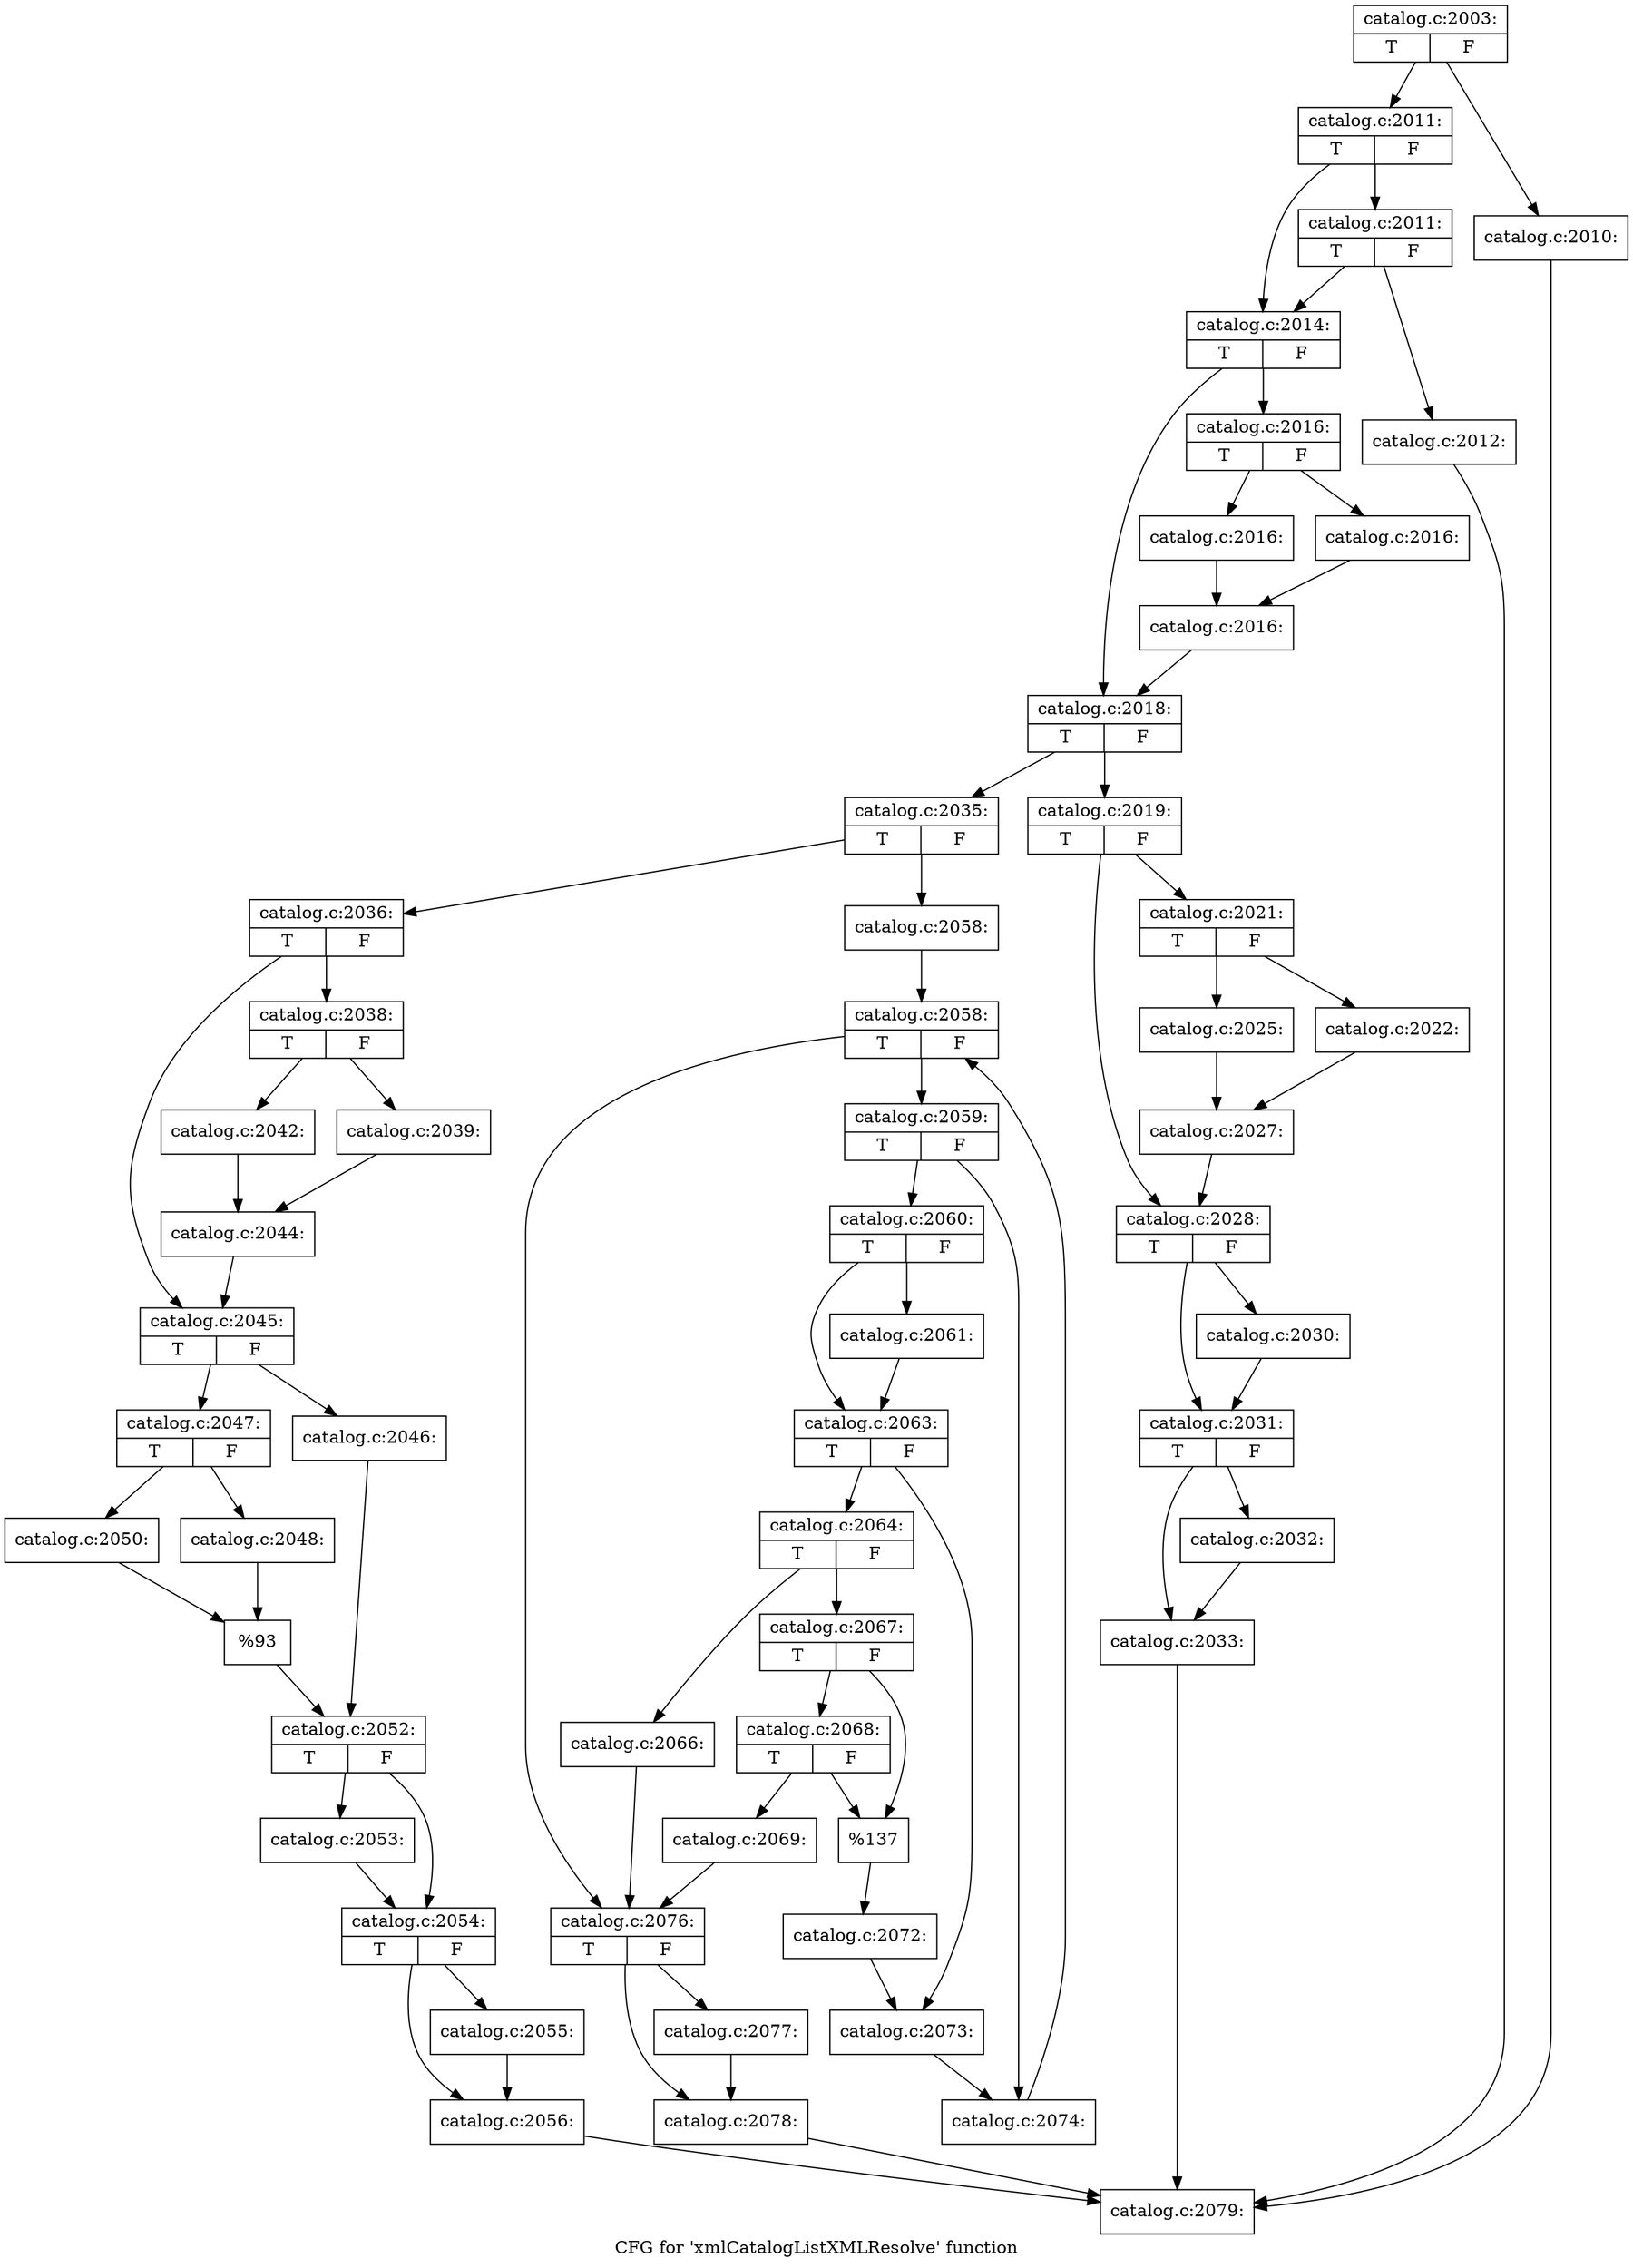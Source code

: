 digraph "CFG for 'xmlCatalogListXMLResolve' function" {
	label="CFG for 'xmlCatalogListXMLResolve' function";

	Node0x39e6ab0 [shape=record,label="{catalog.c:2003:|{<s0>T|<s1>F}}"];
	Node0x39e6ab0 -> Node0x39ef6d0;
	Node0x39e6ab0 -> Node0x39ef720;
	Node0x39ef6d0 [shape=record,label="{catalog.c:2010:}"];
	Node0x39ef6d0 -> Node0x39ee2f0;
	Node0x39ef720 [shape=record,label="{catalog.c:2011:|{<s0>T|<s1>F}}"];
	Node0x39ef720 -> Node0x39efc20;
	Node0x39ef720 -> Node0x39efbd0;
	Node0x39efc20 [shape=record,label="{catalog.c:2011:|{<s0>T|<s1>F}}"];
	Node0x39efc20 -> Node0x39efb80;
	Node0x39efc20 -> Node0x39efbd0;
	Node0x39efb80 [shape=record,label="{catalog.c:2012:}"];
	Node0x39efb80 -> Node0x39ee2f0;
	Node0x39efbd0 [shape=record,label="{catalog.c:2014:|{<s0>T|<s1>F}}"];
	Node0x39efbd0 -> Node0x39f0510;
	Node0x39efbd0 -> Node0x39f0560;
	Node0x39f0510 [shape=record,label="{catalog.c:2016:|{<s0>T|<s1>F}}"];
	Node0x39f0510 -> Node0x39f08d0;
	Node0x39f0510 -> Node0x39f0920;
	Node0x39f08d0 [shape=record,label="{catalog.c:2016:}"];
	Node0x39f08d0 -> Node0x39f0970;
	Node0x39f0920 [shape=record,label="{catalog.c:2016:}"];
	Node0x39f0920 -> Node0x39f0970;
	Node0x39f0970 [shape=record,label="{catalog.c:2016:}"];
	Node0x39f0970 -> Node0x39f0560;
	Node0x39f0560 [shape=record,label="{catalog.c:2018:|{<s0>T|<s1>F}}"];
	Node0x39f0560 -> Node0x39f1050;
	Node0x39f0560 -> Node0x39f1000;
	Node0x39f1000 [shape=record,label="{catalog.c:2019:|{<s0>T|<s1>F}}"];
	Node0x39f1000 -> Node0x39f1990;
	Node0x39f1000 -> Node0x39f2430;
	Node0x39f1990 [shape=record,label="{catalog.c:2021:|{<s0>T|<s1>F}}"];
	Node0x39f1990 -> Node0x39f25f0;
	Node0x39f1990 -> Node0x39f2690;
	Node0x39f25f0 [shape=record,label="{catalog.c:2022:}"];
	Node0x39f25f0 -> Node0x39f2640;
	Node0x39f2690 [shape=record,label="{catalog.c:2025:}"];
	Node0x39f2690 -> Node0x39f2640;
	Node0x39f2640 [shape=record,label="{catalog.c:2027:}"];
	Node0x39f2640 -> Node0x39f2430;
	Node0x39f2430 [shape=record,label="{catalog.c:2028:|{<s0>T|<s1>F}}"];
	Node0x39f2430 -> Node0x39f3760;
	Node0x39f2430 -> Node0x39f37b0;
	Node0x39f3760 [shape=record,label="{catalog.c:2030:}"];
	Node0x39f3760 -> Node0x39f37b0;
	Node0x39f37b0 [shape=record,label="{catalog.c:2031:|{<s0>T|<s1>F}}"];
	Node0x39f37b0 -> Node0x39f3bb0;
	Node0x39f37b0 -> Node0x39f3c00;
	Node0x39f3bb0 [shape=record,label="{catalog.c:2032:}"];
	Node0x39f3bb0 -> Node0x39f3c00;
	Node0x39f3c00 [shape=record,label="{catalog.c:2033:}"];
	Node0x39f3c00 -> Node0x39ee2f0;
	Node0x39f1050 [shape=record,label="{catalog.c:2035:|{<s0>T|<s1>F}}"];
	Node0x39f1050 -> Node0x39f4410;
	Node0x39f1050 -> Node0x39f43c0;
	Node0x39f43c0 [shape=record,label="{catalog.c:2036:|{<s0>T|<s1>F}}"];
	Node0x39f43c0 -> Node0x39f4b20;
	Node0x39f43c0 -> Node0x39f4b70;
	Node0x39f4b20 [shape=record,label="{catalog.c:2038:|{<s0>T|<s1>F}}"];
	Node0x39f4b20 -> Node0x39f4e70;
	Node0x39f4b20 -> Node0x39f4f10;
	Node0x39f4e70 [shape=record,label="{catalog.c:2039:}"];
	Node0x39f4e70 -> Node0x39f4ec0;
	Node0x39f4f10 [shape=record,label="{catalog.c:2042:}"];
	Node0x39f4f10 -> Node0x39f4ec0;
	Node0x39f4ec0 [shape=record,label="{catalog.c:2044:}"];
	Node0x39f4ec0 -> Node0x39f4b70;
	Node0x39f4b70 [shape=record,label="{catalog.c:2045:|{<s0>T|<s1>F}}"];
	Node0x39f4b70 -> Node0x39f60b0;
	Node0x39f4b70 -> Node0x39f6150;
	Node0x39f60b0 [shape=record,label="{catalog.c:2046:}"];
	Node0x39f60b0 -> Node0x39f6100;
	Node0x39f6150 [shape=record,label="{catalog.c:2047:|{<s0>T|<s1>F}}"];
	Node0x39f6150 -> Node0x39f67c0;
	Node0x39f6150 -> Node0x39f6860;
	Node0x39f67c0 [shape=record,label="{catalog.c:2048:}"];
	Node0x39f67c0 -> Node0x39f6810;
	Node0x39f6860 [shape=record,label="{catalog.c:2050:}"];
	Node0x39f6860 -> Node0x39f6810;
	Node0x39f6810 [shape=record,label="{%93}"];
	Node0x39f6810 -> Node0x39f6100;
	Node0x39f6100 [shape=record,label="{catalog.c:2052:|{<s0>T|<s1>F}}"];
	Node0x39f6100 -> Node0x39f7570;
	Node0x39f6100 -> Node0x39f75c0;
	Node0x39f7570 [shape=record,label="{catalog.c:2053:}"];
	Node0x39f7570 -> Node0x39f75c0;
	Node0x39f75c0 [shape=record,label="{catalog.c:2054:|{<s0>T|<s1>F}}"];
	Node0x39f75c0 -> Node0x39f7af0;
	Node0x39f75c0 -> Node0x39f7b40;
	Node0x39f7af0 [shape=record,label="{catalog.c:2055:}"];
	Node0x39f7af0 -> Node0x39f7b40;
	Node0x39f7b40 [shape=record,label="{catalog.c:2056:}"];
	Node0x39f7b40 -> Node0x39ee2f0;
	Node0x39f4410 [shape=record,label="{catalog.c:2058:}"];
	Node0x39f4410 -> Node0x39f8290;
	Node0x39f8290 [shape=record,label="{catalog.c:2058:|{<s0>T|<s1>F}}"];
	Node0x39f8290 -> Node0x39f8680;
	Node0x39f8290 -> Node0x39f84b0;
	Node0x39f8680 [shape=record,label="{catalog.c:2059:|{<s0>T|<s1>F}}"];
	Node0x39f8680 -> Node0x39f8840;
	Node0x39f8680 -> Node0x39f8890;
	Node0x39f8840 [shape=record,label="{catalog.c:2060:|{<s0>T|<s1>F}}"];
	Node0x39f8840 -> Node0x39f8ca0;
	Node0x39f8840 -> Node0x39f8cf0;
	Node0x39f8ca0 [shape=record,label="{catalog.c:2061:}"];
	Node0x39f8ca0 -> Node0x39f8cf0;
	Node0x39f8cf0 [shape=record,label="{catalog.c:2063:|{<s0>T|<s1>F}}"];
	Node0x39f8cf0 -> Node0x39f9cc0;
	Node0x39f8cf0 -> Node0x39f9d10;
	Node0x39f9cc0 [shape=record,label="{catalog.c:2064:|{<s0>T|<s1>F}}"];
	Node0x39f9cc0 -> Node0x39f9990;
	Node0x39f9cc0 -> Node0x39fa500;
	Node0x39f9990 [shape=record,label="{catalog.c:2066:}"];
	Node0x39f9990 -> Node0x39f84b0;
	Node0x39fa500 [shape=record,label="{catalog.c:2067:|{<s0>T|<s1>F}}"];
	Node0x39fa500 -> Node0x39faa60;
	Node0x39fa500 -> Node0x39faa10;
	Node0x39faa60 [shape=record,label="{catalog.c:2068:|{<s0>T|<s1>F}}"];
	Node0x39faa60 -> Node0x39fa9c0;
	Node0x39faa60 -> Node0x39faa10;
	Node0x39fa9c0 [shape=record,label="{catalog.c:2069:}"];
	Node0x39fa9c0 -> Node0x39f84b0;
	Node0x39faa10 [shape=record,label="{%137}"];
	Node0x39faa10 -> Node0x39fa2d0;
	Node0x39fa2d0 [shape=record,label="{catalog.c:2072:}"];
	Node0x39fa2d0 -> Node0x39f9d10;
	Node0x39f9d10 [shape=record,label="{catalog.c:2073:}"];
	Node0x39f9d10 -> Node0x39f8890;
	Node0x39f8890 [shape=record,label="{catalog.c:2074:}"];
	Node0x39f8890 -> Node0x39f8290;
	Node0x39f84b0 [shape=record,label="{catalog.c:2076:|{<s0>T|<s1>F}}"];
	Node0x39f84b0 -> Node0x39fba70;
	Node0x39f84b0 -> Node0x39fbac0;
	Node0x39fba70 [shape=record,label="{catalog.c:2077:}"];
	Node0x39fba70 -> Node0x39fbac0;
	Node0x39fbac0 [shape=record,label="{catalog.c:2078:}"];
	Node0x39fbac0 -> Node0x39ee2f0;
	Node0x39ee2f0 [shape=record,label="{catalog.c:2079:}"];
}

